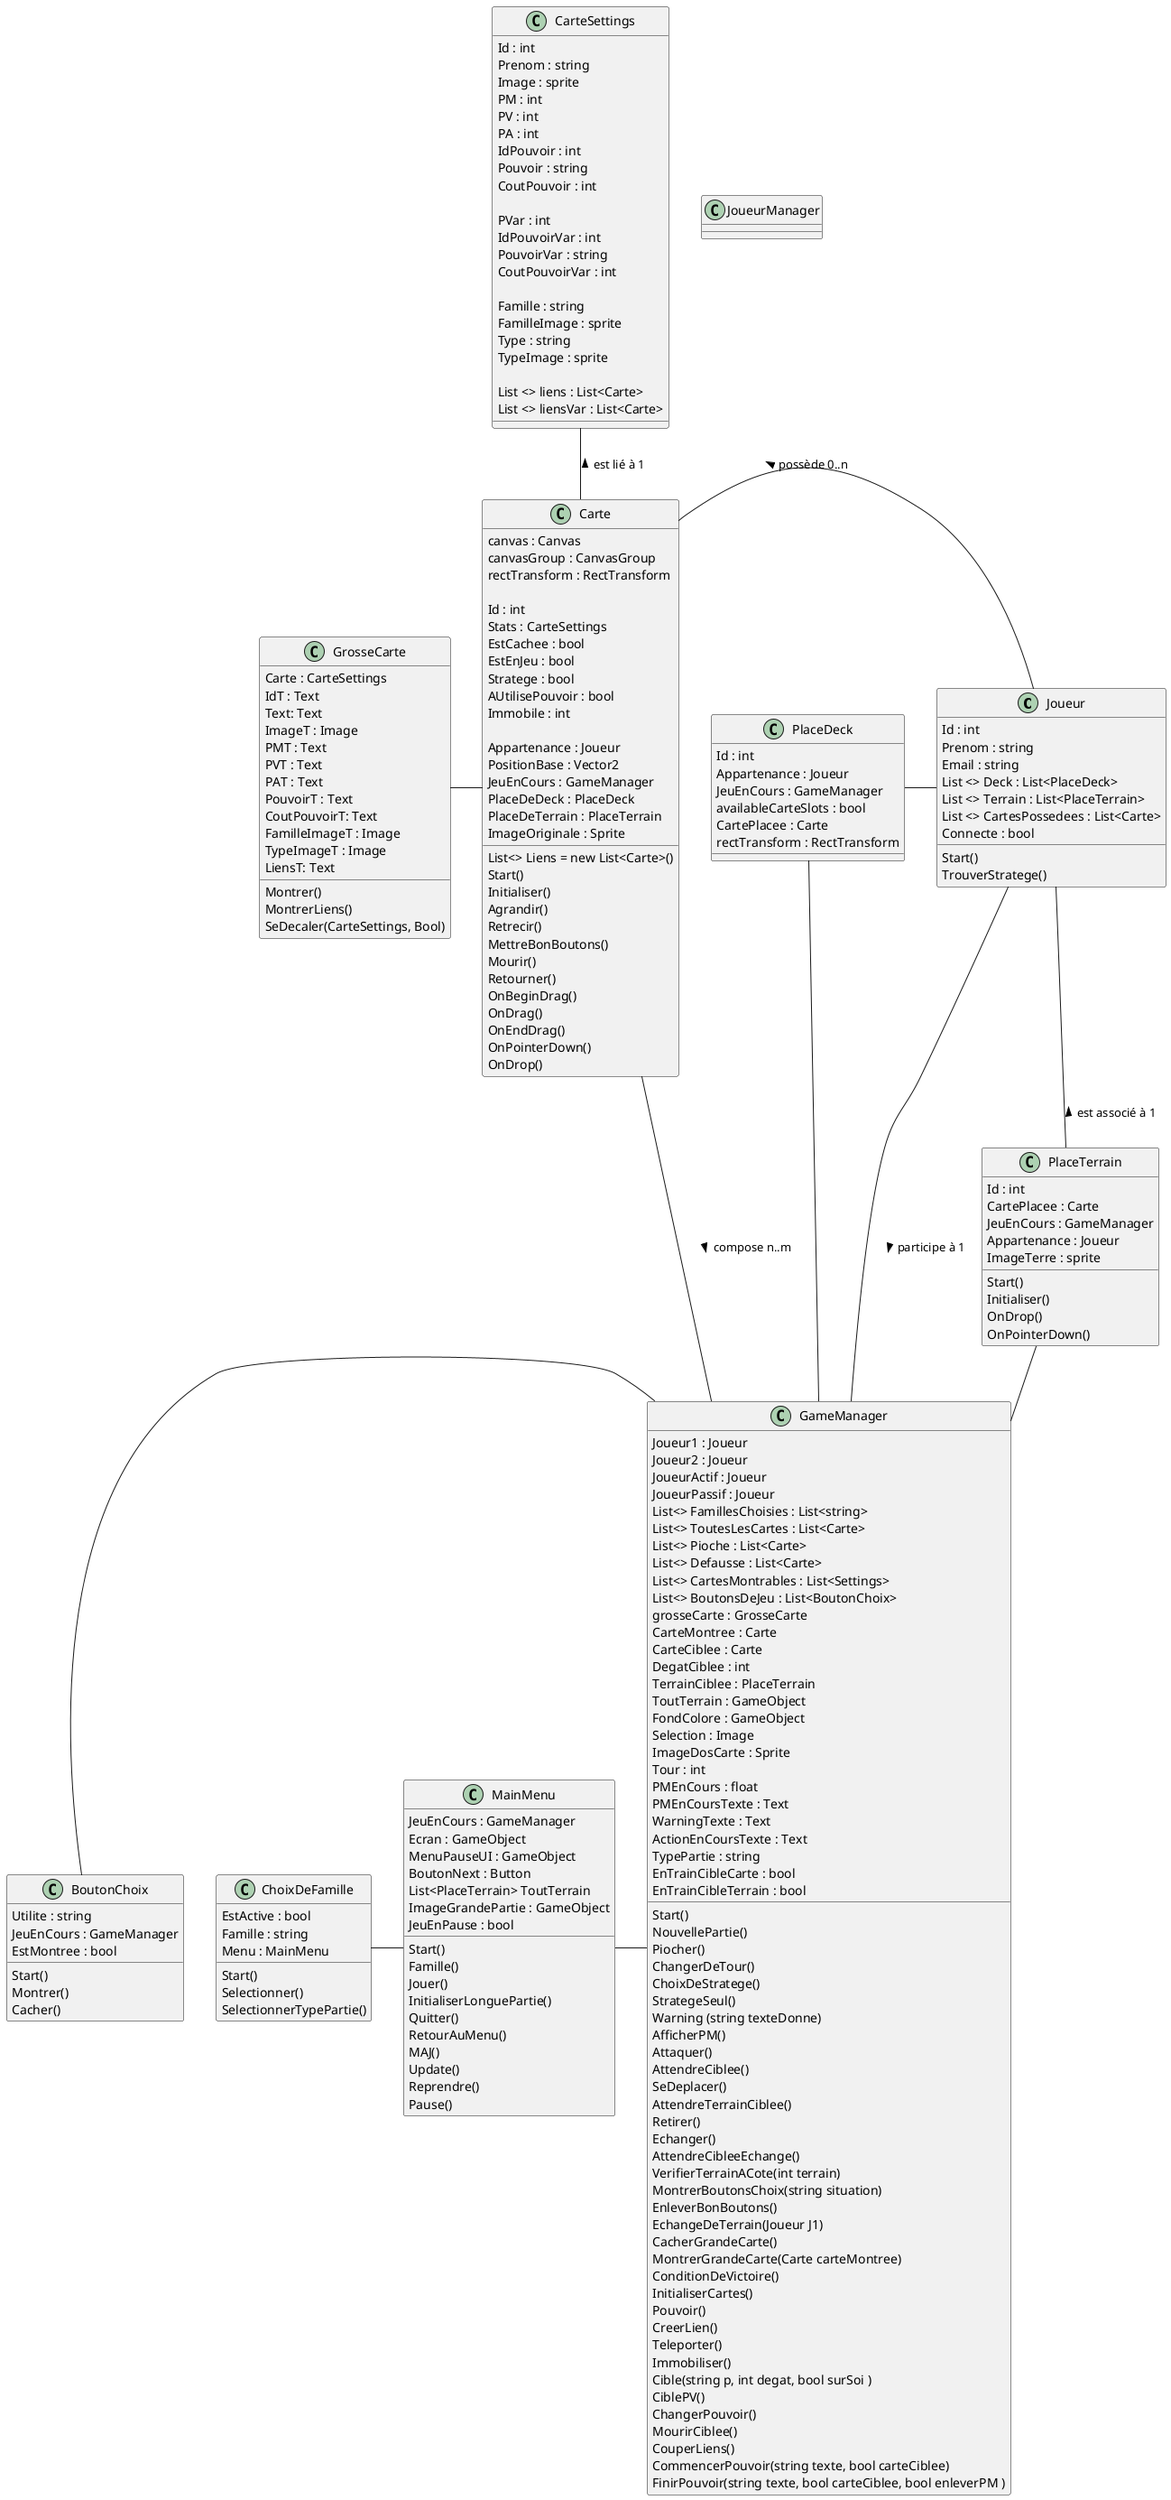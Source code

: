 @startuml DiagrammeUML
class Joueur
class Carte
class GameManager
class PlaceTerrain
class PlaceDeck
class CarteSettings
class GrosseCarte
class ChoixDeFamille
class MainMenu
class BoutonChoix
class JoueurManager

Joueur -- PlaceTerrain : < est associé à 1
Joueur - GameManager : > participe à 1
Carte - Joueur : < possède 0..n
Carte - GameManager : > compose n..m
CarteSettings -- Carte : < est lié à 1
BoutonChoix - GameManager
ChoixDeFamille - MainMenu 
MainMenu - GameManager
GrosseCarte - Carte
PlaceDeck - Joueur
PlaceDeck -- GameManager
PlaceTerrain -- GameManager


class Joueur {
    Id : int
    Prenom : string
    Email : string
    List <> Deck : List<PlaceDeck>
    List <> Terrain : List<PlaceTerrain>
    List <> CartesPossedees : List<Carte>
    Connecte : bool

    Start()
    TrouverStratege()
}

class PlaceTerrain {
    Id : int
    CartePlacee : Carte
    JeuEnCours : GameManager
    Appartenance : Joueur
    ImageTerre : sprite

    Start()
    Initialiser()
    OnDrop()
    OnPointerDown()
}

class PlaceDeck {
    Id : int
    Appartenance : Joueur
    JeuEnCours : GameManager
    availableCarteSlots : bool
    CartePlacee : Carte
    rectTransform : RectTransform
}

class GameManager {
    Joueur1 : Joueur
    Joueur2 : Joueur
    JoueurActif : Joueur
    JoueurPassif : Joueur
    List<> FamillesChoisies : List<string>
    List<> ToutesLesCartes : List<Carte>
    List<> Pioche : List<Carte>
    List<> Defausse : List<Carte>
    List<> CartesMontrables : List<Settings>
    List<> BoutonsDeJeu : List<BoutonChoix>
    grosseCarte : GrosseCarte
    CarteMontree : Carte
    CarteCiblee : Carte
    DegatCiblee : int
    TerrainCiblee : PlaceTerrain
    ToutTerrain : GameObject 
    FondColore : GameObject 
    Selection : Image 
    ImageDosCarte : Sprite 
    Tour : int
    PMEnCours : float 
    PMEnCoursTexte : Text
    WarningTexte : Text
    ActionEnCoursTexte : Text
    TypePartie : string
    EnTrainCibleCarte : bool
    EnTrainCibleTerrain : bool

    Start()
    NouvellePartie()
    Piocher()
    ChangerDeTour()
    ChoixDeStratege()
    StrategeSeul()
    Warning (string texteDonne) 
    AfficherPM()
    Attaquer()
    AttendreCiblee()
    SeDeplacer()
    AttendreTerrainCiblee()
    Retirer()
    Echanger()
    AttendreCibleeEchange()
    VerifierTerrainACote(int terrain)
    MontrerBoutonsChoix(string situation)
    EnleverBonBoutons()
    EchangeDeTerrain(Joueur J1)
    CacherGrandeCarte()
    MontrerGrandeCarte(Carte carteMontree)
    ConditionDeVictoire()
    InitialiserCartes() 
    Pouvoir()
    CreerLien()
    Teleporter()
    Immobiliser()
    Cible(string p, int degat, bool surSoi )
    CiblePV()
    ChangerPouvoir()
    MourirCiblee()
    CouperLiens()
    CommencerPouvoir(string texte, bool carteCiblee)
    FinirPouvoir(string texte, bool carteCiblee, bool enleverPM )
}

class CarteSettings {
    Id : int
    Prenom : string
    Image : sprite
    PM : int
    PV : int
    PA : int
    IdPouvoir : int
    Pouvoir : string
    CoutPouvoir : int
    
    PVar : int
    IdPouvoirVar : int
    PouvoirVar : string
    CoutPouvoirVar : int
    
    Famille : string
    FamilleImage : sprite
    Type : string
    TypeImage : sprite

    List <> liens : List<Carte>
    List <> liensVar : List<Carte>
}

class Carte {
    canvas : Canvas 
    canvasGroup : CanvasGroup 
    rectTransform : RectTransform

    Id : int 
    Stats : CarteSettings
    List<> Liens = new List<Carte>()
    EstCachee : bool 
    EstEnJeu : bool 
    Stratege : bool 
    AUtilisePouvoir : bool 
    Immobile : int

    Appartenance : Joueur  
    PositionBase : Vector2
    JeuEnCours : GameManager
    PlaceDeDeck : PlaceDeck
    PlaceDeTerrain : PlaceTerrain
    ImageOriginale : Sprite

    Start()
    Initialiser()
    Agrandir()
    Retrecir()
    MettreBonBoutons()
    Mourir()
    Retourner()
    OnBeginDrag()
    OnDrag()
    OnEndDrag()
    OnPointerDown()
    OnDrop()

}

class GrosseCarte {
    Carte : CarteSettings 
    IdT : Text
    Text: Text
    ImageT : Image
    PMT : Text
    PVT : Text
    PAT : Text
    PouvoirT : Text
    CoutPouvoirT: Text
    FamilleImageT : Image
    TypeImageT : Image
    LiensT: Text

    Montrer()
    MontrerLiens()
    SeDecaler(CarteSettings, Bool)
}

class ChoixDeFamille {
    EstActive : bool
    Famille : string
    Menu : MainMenu 

    Start()
    Selectionner()
    SelectionnerTypePartie()
}

class MainMenu {
    JeuEnCours : GameManager 
    Ecran : GameObject 
    MenuPauseUI : GameObject 
    BoutonNext : Button
    List<PlaceTerrain> ToutTerrain
    ImageGrandePartie : GameObject 
    JeuEnPause : bool

    Start()
    Famille()
    Jouer()
    InitialiserLonguePartie()
    Quitter()
    RetourAuMenu()
    MAJ()
    Update()
    Reprendre()
    Pause()
}

class BoutonChoix {
    Utilite : string
    JeuEnCours : GameManager
    EstMontree : bool

    Start()
    Montrer()
    Cacher()
}

@enduml